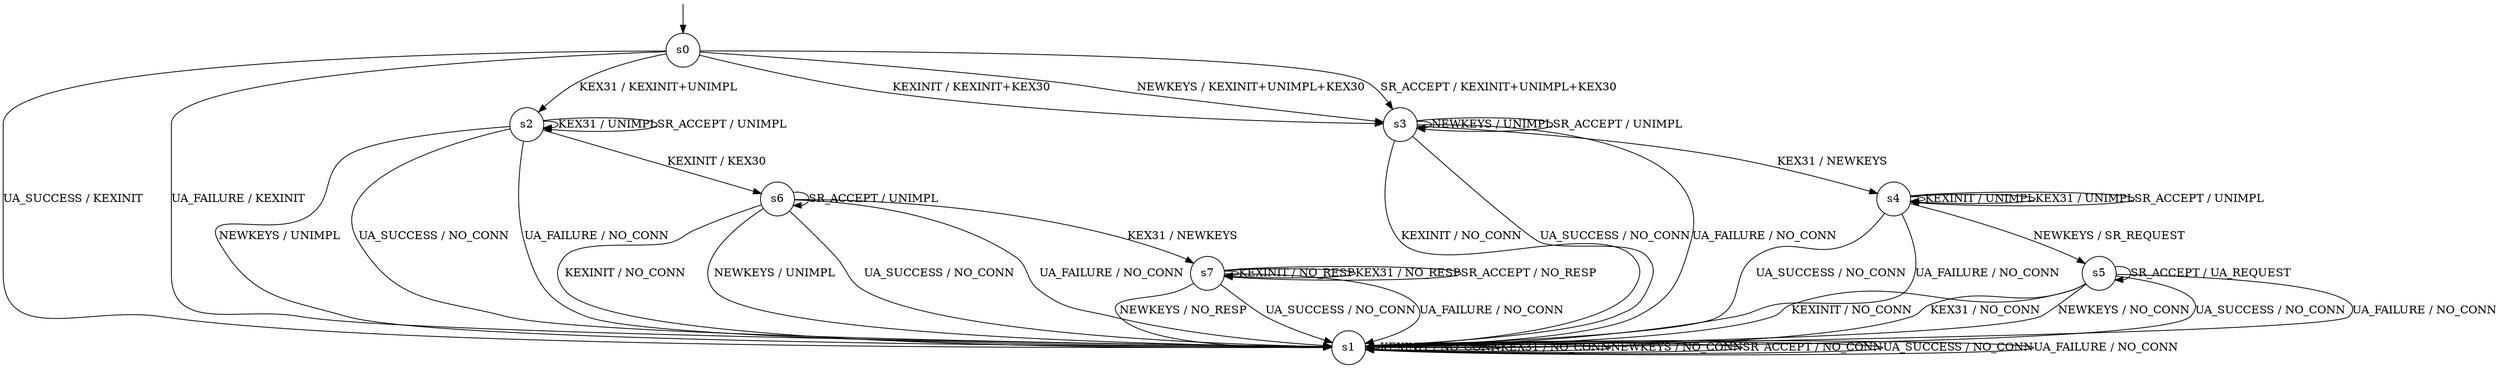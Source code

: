 digraph g {

	s0 [shape="circle" label="s0"];
	s1 [shape="circle" label="s1"];
	s2 [shape="circle" label="s2"];
	s3 [shape="circle" label="s3"];
	s4 [shape="circle" label="s4"];
	s5 [shape="circle" label="s5"];
	s6 [shape="circle" label="s6"];
	s7 [shape="circle" label="s7"];
	s0 -> s3 [label="KEXINIT / KEXINIT+KEX30"];
	s0 -> s2 [label="KEX31 / KEXINIT+UNIMPL"];
	s0 -> s3 [label="NEWKEYS / KEXINIT+UNIMPL+KEX30"];
	s0 -> s3 [label="SR_ACCEPT / KEXINIT+UNIMPL+KEX30"];
	s0 -> s1 [label="UA_SUCCESS / KEXINIT"];
	s0 -> s1 [label="UA_FAILURE / KEXINIT"];
	s1 -> s1 [label="KEXINIT / NO_CONN"];
	s1 -> s1 [label="KEX31 / NO_CONN"];
	s1 -> s1 [label="NEWKEYS / NO_CONN"];
	s1 -> s1 [label="SR_ACCEPT / NO_CONN"];
	s1 -> s1 [label="UA_SUCCESS / NO_CONN"];
	s1 -> s1 [label="UA_FAILURE / NO_CONN"];
	s2 -> s6 [label="KEXINIT / KEX30"];
	s2 -> s2 [label="KEX31 / UNIMPL"];
	s2 -> s1 [label="NEWKEYS / UNIMPL"];
	s2 -> s2 [label="SR_ACCEPT / UNIMPL"];
	s2 -> s1 [label="UA_SUCCESS / NO_CONN"];
	s2 -> s1 [label="UA_FAILURE / NO_CONN"];
	s3 -> s1 [label="KEXINIT / NO_CONN"];
	s3 -> s4 [label="KEX31 / NEWKEYS"];
	s3 -> s3 [label="NEWKEYS / UNIMPL"];
	s3 -> s3 [label="SR_ACCEPT / UNIMPL"];
	s3 -> s1 [label="UA_SUCCESS / NO_CONN"];
	s3 -> s1 [label="UA_FAILURE / NO_CONN"];
	s4 -> s4 [label="KEXINIT / UNIMPL"];
	s4 -> s4 [label="KEX31 / UNIMPL"];
	s4 -> s5 [label="NEWKEYS / SR_REQUEST"];
	s4 -> s4 [label="SR_ACCEPT / UNIMPL"];
	s4 -> s1 [label="UA_SUCCESS / NO_CONN"];
	s4 -> s1 [label="UA_FAILURE / NO_CONN"];
	s5 -> s1 [label="KEXINIT / NO_CONN"];
	s5 -> s1 [label="KEX31 / NO_CONN"];
	s5 -> s1 [label="NEWKEYS / NO_CONN"];
	s5 -> s5 [label="SR_ACCEPT / UA_REQUEST"];
	s5 -> s1 [label="UA_SUCCESS / NO_CONN"];
	s5 -> s1 [label="UA_FAILURE / NO_CONN"];
	s6 -> s1 [label="KEXINIT / NO_CONN"];
	s6 -> s7 [label="KEX31 / NEWKEYS"];
	s6 -> s1 [label="NEWKEYS / UNIMPL"];
	s6 -> s6 [label="SR_ACCEPT / UNIMPL"];
	s6 -> s1 [label="UA_SUCCESS / NO_CONN"];
	s6 -> s1 [label="UA_FAILURE / NO_CONN"];
	s7 -> s7 [label="KEXINIT / NO_RESP"];
	s7 -> s7 [label="KEX31 / NO_RESP"];
	s7 -> s1 [label="NEWKEYS / NO_RESP"];
	s7 -> s7 [label="SR_ACCEPT / NO_RESP"];
	s7 -> s1 [label="UA_SUCCESS / NO_CONN"];
	s7 -> s1 [label="UA_FAILURE / NO_CONN"];

__start0 [label="" shape="none" width="0" height="0"];
__start0 -> s0;

}
